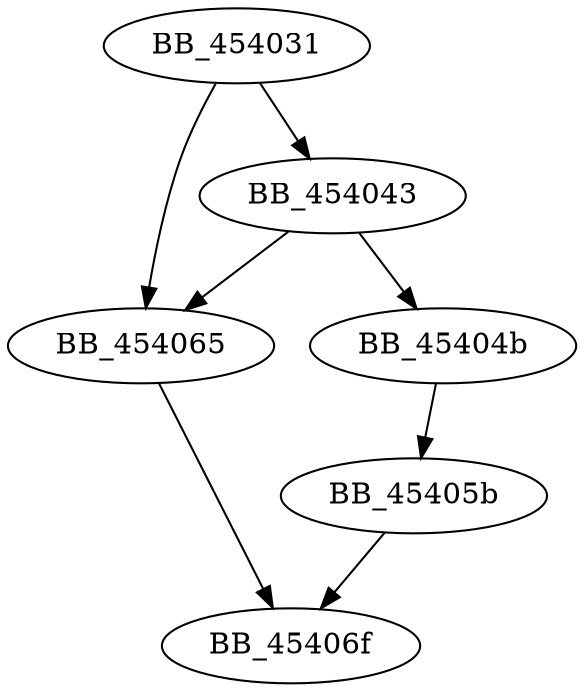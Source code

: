 DiGraph sub_454031{
BB_454031->BB_454043
BB_454031->BB_454065
BB_454043->BB_45404b
BB_454043->BB_454065
BB_45404b->BB_45405b
BB_45405b->BB_45406f
BB_454065->BB_45406f
}
